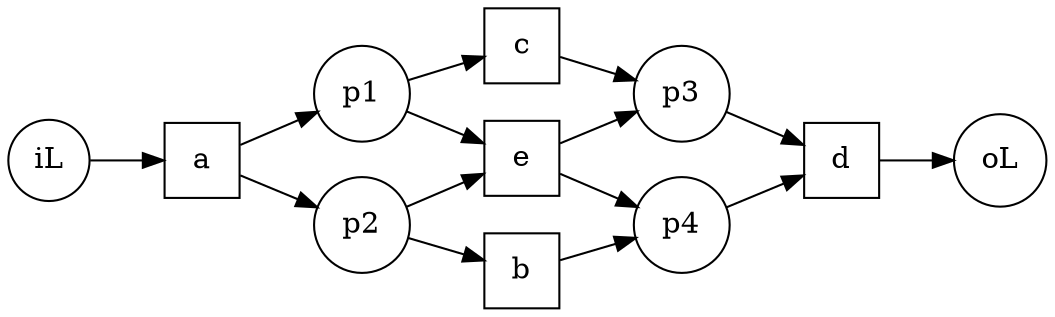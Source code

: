 digraph {
	graph [rankdir=LR]
	a [shape=square]
	e [shape=square]
	d [shape=square]
	c [shape=square]
	b [shape=square]
	p1 [shape=circle]
	a [shape=square]
	a -> p1
	p1 [shape=circle]
	e [shape=square]
	p1 -> e
	p1 [shape=circle]
	c [shape=square]
	p1 -> c
	p2 [shape=circle]
	a [shape=square]
	a -> p2
	p2 [shape=circle]
	e [shape=square]
	p2 -> e
	p2 [shape=circle]
	b [shape=square]
	p2 -> b
	p3 [shape=circle]
	e [shape=square]
	e -> p3
	p3 [shape=circle]
	c [shape=square]
	c -> p3
	p3 [shape=circle]
	d [shape=square]
	p3 -> d
	p4 [shape=circle]
	e [shape=square]
	e -> p4
	p4 [shape=circle]
	b [shape=square]
	b -> p4
	p4 [shape=circle]
	d [shape=square]
	p4 -> d
	iL [shape=circle]
	a [shape=square]
	iL -> a
	oL [shape=circle]
	d [shape=square]
	d -> oL
}
